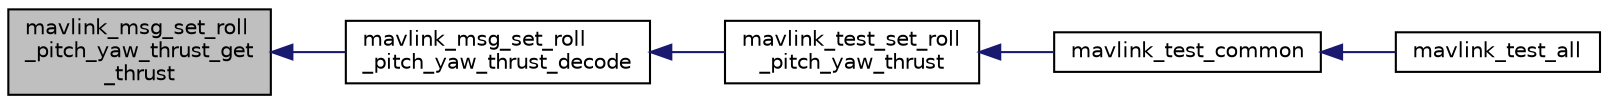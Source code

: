 digraph "mavlink_msg_set_roll_pitch_yaw_thrust_get_thrust"
{
 // INTERACTIVE_SVG=YES
  edge [fontname="Helvetica",fontsize="10",labelfontname="Helvetica",labelfontsize="10"];
  node [fontname="Helvetica",fontsize="10",shape=record];
  rankdir="LR";
  Node1 [label="mavlink_msg_set_roll\l_pitch_yaw_thrust_get\l_thrust",height=0.2,width=0.4,color="black", fillcolor="grey75", style="filled" fontcolor="black"];
  Node1 -> Node2 [dir="back",color="midnightblue",fontsize="10",style="solid",fontname="Helvetica"];
  Node2 [label="mavlink_msg_set_roll\l_pitch_yaw_thrust_decode",height=0.2,width=0.4,color="black", fillcolor="white", style="filled",URL="$mavlink__msg__set__roll__pitch__yaw__thrust_8h.html#a4811d2d07991b93fd296b674021508c1",tooltip="Decode a set_roll_pitch_yaw_thrust message into a struct. "];
  Node2 -> Node3 [dir="back",color="midnightblue",fontsize="10",style="solid",fontname="Helvetica"];
  Node3 [label="mavlink_test_set_roll\l_pitch_yaw_thrust",height=0.2,width=0.4,color="black", fillcolor="white", style="filled",URL="$v0_89_2common_2testsuite_8h.html#aca7c1d3891b5e907a5530bc3c4edfc95"];
  Node3 -> Node4 [dir="back",color="midnightblue",fontsize="10",style="solid",fontname="Helvetica"];
  Node4 [label="mavlink_test_common",height=0.2,width=0.4,color="black", fillcolor="white", style="filled",URL="$v0_89_2common_2testsuite_8h.html#af349432601ac003d2c80a69c100c70a4"];
  Node4 -> Node5 [dir="back",color="midnightblue",fontsize="10",style="solid",fontname="Helvetica"];
  Node5 [label="mavlink_test_all",height=0.2,width=0.4,color="black", fillcolor="white", style="filled",URL="$v0_89_2common_2testsuite_8h.html#a4cc77b6c343679298da5d3c2b4e48759"];
}
